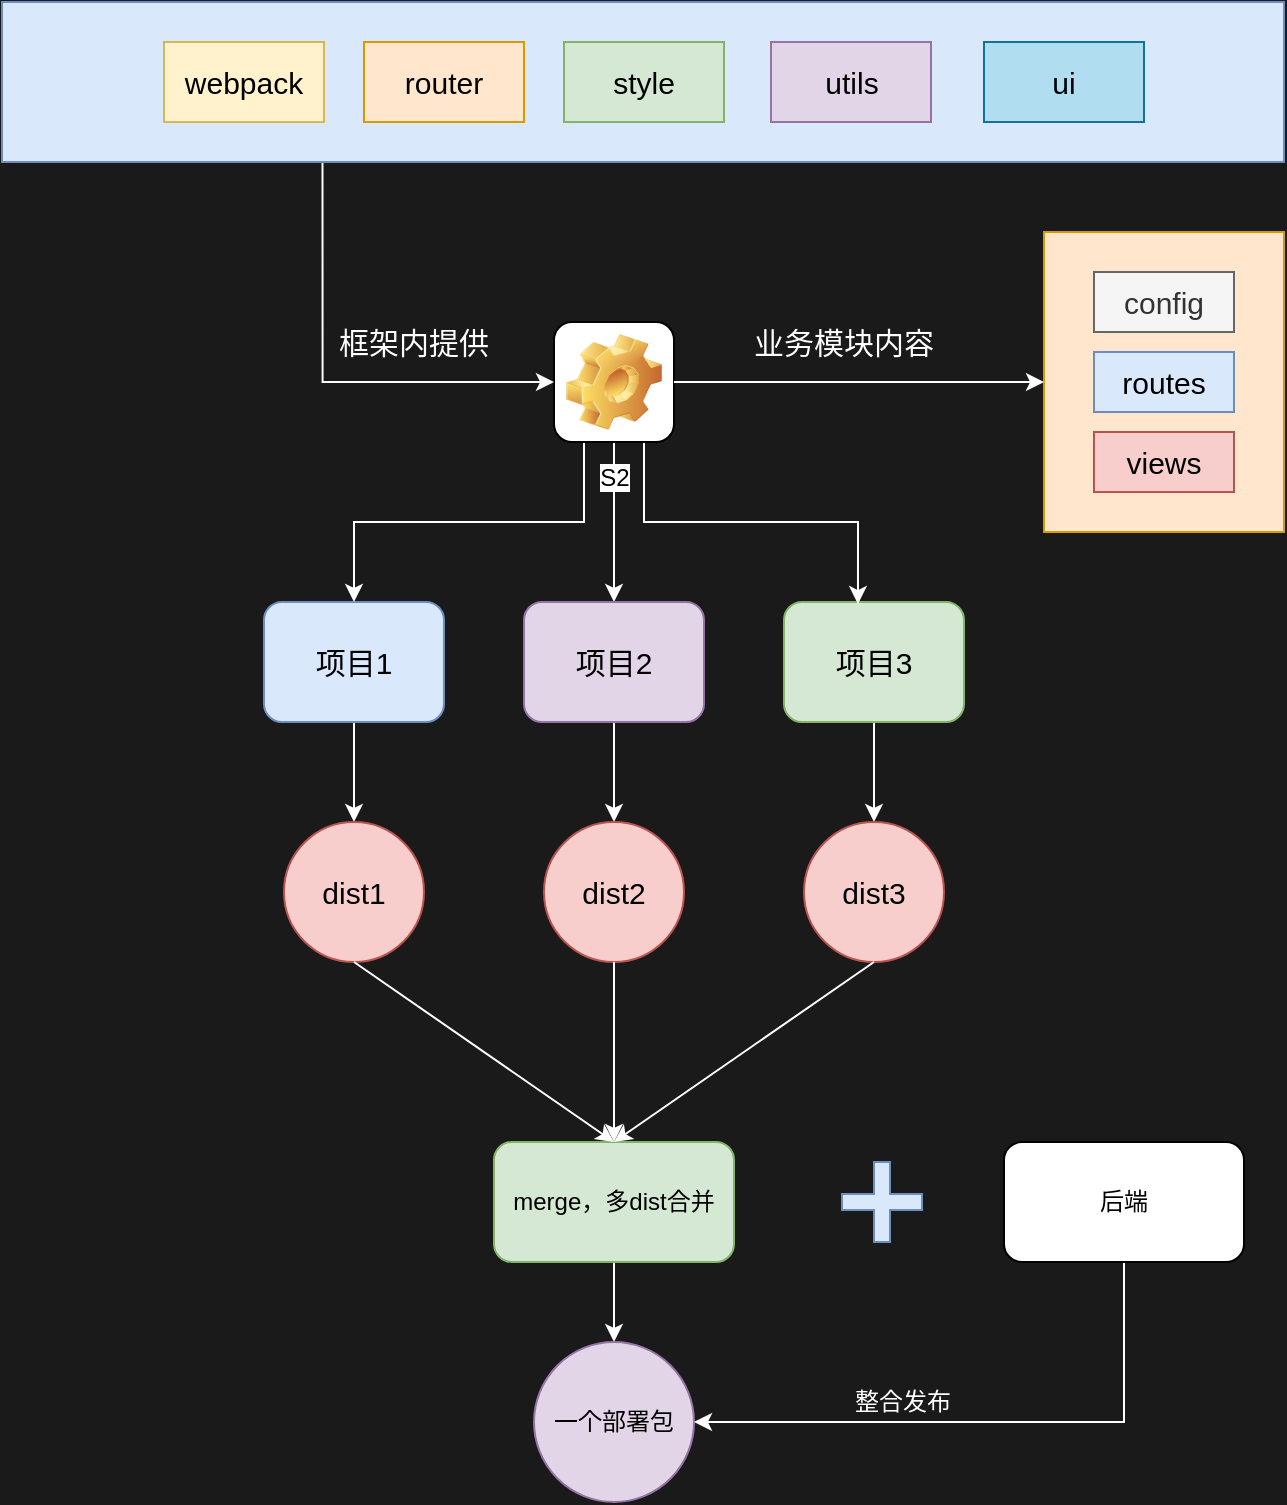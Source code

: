 <mxfile version="13.7.3" type="device"><diagram id="ozvp_xt9MLTs1pXutRkt" name="Page-1"><mxGraphModel dx="1422" dy="1882" grid="1" gridSize="10" guides="1" tooltips="1" connect="1" arrows="1" fold="1" page="1" pageScale="1" pageWidth="827" pageHeight="1169" background="#1A1A1A" math="0" shadow="0"><root><mxCell id="0"/><mxCell id="1" parent="0"/><mxCell id="SMZh0m5lQfiZK0LmAoFr-19" style="edgeStyle=orthogonalEdgeStyle;rounded=0;orthogonalLoop=1;jettySize=auto;html=1;exitX=0.5;exitY=1;exitDx=0;exitDy=0;entryX=0.5;entryY=0;entryDx=0;entryDy=0;strokeColor=#FFFFFF;" parent="1" source="SMZh0m5lQfiZK0LmAoFr-2" target="SMZh0m5lQfiZK0LmAoFr-15" edge="1"><mxGeometry relative="1" as="geometry"/></mxCell><mxCell id="SMZh0m5lQfiZK0LmAoFr-2" value="&lt;span style=&quot;font-size: 15px&quot;&gt;项目1&lt;/span&gt;" style="rounded=1;whiteSpace=wrap;html=1;fillColor=#dae8fc;strokeColor=#6c8ebf;" parent="1" vertex="1"><mxGeometry x="210" y="260" width="90" height="60" as="geometry"/></mxCell><mxCell id="SMZh0m5lQfiZK0LmAoFr-21" style="edgeStyle=orthogonalEdgeStyle;rounded=0;orthogonalLoop=1;jettySize=auto;html=1;exitX=0.5;exitY=1;exitDx=0;exitDy=0;entryX=0.5;entryY=0;entryDx=0;entryDy=0;strokeColor=#FFFFFF;" parent="1" source="SMZh0m5lQfiZK0LmAoFr-3" target="SMZh0m5lQfiZK0LmAoFr-17" edge="1"><mxGeometry relative="1" as="geometry"/></mxCell><mxCell id="SMZh0m5lQfiZK0LmAoFr-3" value="&lt;span style=&quot;font-size: 15px&quot;&gt;项目3&lt;/span&gt;" style="rounded=1;whiteSpace=wrap;html=1;fillColor=#d5e8d4;strokeColor=#82b366;" parent="1" vertex="1"><mxGeometry x="470" y="260" width="90" height="60" as="geometry"/></mxCell><mxCell id="SMZh0m5lQfiZK0LmAoFr-8" style="edgeStyle=orthogonalEdgeStyle;rounded=0;orthogonalLoop=1;jettySize=auto;html=1;exitX=0.25;exitY=1;exitDx=0;exitDy=0;strokeColor=#FFFFFF;" parent="1" source="SMZh0m5lQfiZK0LmAoFr-4" target="SMZh0m5lQfiZK0LmAoFr-2" edge="1"><mxGeometry relative="1" as="geometry"/></mxCell><mxCell id="SMZh0m5lQfiZK0LmAoFr-9" style="edgeStyle=orthogonalEdgeStyle;rounded=0;orthogonalLoop=1;jettySize=auto;html=1;exitX=0.5;exitY=1;exitDx=0;exitDy=0;strokeColor=#FFFFFF;" parent="1" source="SMZh0m5lQfiZK0LmAoFr-4" target="SMZh0m5lQfiZK0LmAoFr-7" edge="1"><mxGeometry relative="1" as="geometry"/></mxCell><mxCell id="SMZh0m5lQfiZK0LmAoFr-10" style="edgeStyle=orthogonalEdgeStyle;rounded=0;orthogonalLoop=1;jettySize=auto;html=1;exitX=0.75;exitY=1;exitDx=0;exitDy=0;entryX=0.411;entryY=0.017;entryDx=0;entryDy=0;entryPerimeter=0;strokeColor=#FFFFFF;" parent="1" source="SMZh0m5lQfiZK0LmAoFr-4" target="SMZh0m5lQfiZK0LmAoFr-3" edge="1"><mxGeometry relative="1" as="geometry"/></mxCell><mxCell id="SMZh0m5lQfiZK0LmAoFr-4" value="S2" style="icon;html=1;image=img/clipart/Gear_128x128.png" parent="1" vertex="1"><mxGeometry x="355" y="120" width="60" height="60" as="geometry"/></mxCell><mxCell id="SMZh0m5lQfiZK0LmAoFr-20" style="edgeStyle=orthogonalEdgeStyle;rounded=0;orthogonalLoop=1;jettySize=auto;html=1;exitX=0.5;exitY=1;exitDx=0;exitDy=0;entryX=0.5;entryY=0;entryDx=0;entryDy=0;strokeColor=#FFFFFF;" parent="1" source="SMZh0m5lQfiZK0LmAoFr-7" target="SMZh0m5lQfiZK0LmAoFr-16" edge="1"><mxGeometry relative="1" as="geometry"/></mxCell><mxCell id="SMZh0m5lQfiZK0LmAoFr-7" value="&lt;span style=&quot;font-size: 15px&quot;&gt;项目2&lt;/span&gt;" style="rounded=1;whiteSpace=wrap;html=1;fillColor=#e1d5e7;strokeColor=#9673a6;" parent="1" vertex="1"><mxGeometry x="340" y="260" width="90" height="60" as="geometry"/></mxCell><mxCell id="SMZh0m5lQfiZK0LmAoFr-15" value="&lt;font style=&quot;font-size: 15px&quot;&gt;dist1&lt;/font&gt;" style="ellipse;whiteSpace=wrap;html=1;aspect=fixed;fillColor=#f8cecc;strokeColor=#b85450;" parent="1" vertex="1"><mxGeometry x="220" y="370" width="70" height="70" as="geometry"/></mxCell><mxCell id="SMZh0m5lQfiZK0LmAoFr-16" value="&lt;font style=&quot;font-size: 15px&quot;&gt;dist2&lt;/font&gt;" style="ellipse;whiteSpace=wrap;html=1;aspect=fixed;fillColor=#f8cecc;strokeColor=#b85450;" parent="1" vertex="1"><mxGeometry x="350" y="370" width="70" height="70" as="geometry"/></mxCell><mxCell id="SMZh0m5lQfiZK0LmAoFr-17" value="&lt;font style=&quot;font-size: 15px&quot;&gt;dist3&lt;/font&gt;" style="ellipse;whiteSpace=wrap;html=1;aspect=fixed;fillColor=#f8cecc;strokeColor=#b85450;" parent="1" vertex="1"><mxGeometry x="480" y="370" width="70" height="70" as="geometry"/></mxCell><mxCell id="SMZh0m5lQfiZK0LmAoFr-28" style="edgeStyle=orthogonalEdgeStyle;rounded=0;orthogonalLoop=1;jettySize=auto;html=1;exitX=0.25;exitY=1;exitDx=0;exitDy=0;entryX=0;entryY=0.5;entryDx=0;entryDy=0;strokeColor=#FCFCFC;" parent="1" source="LYyuxKMacIJ7PNofsc4J-1" target="SMZh0m5lQfiZK0LmAoFr-4" edge="1"><mxGeometry relative="1" as="geometry"><mxPoint x="180" y="150" as="sourcePoint"/><Array as="points"><mxPoint x="239" y="150"/></Array></mxGeometry></mxCell><mxCell id="SMZh0m5lQfiZK0LmAoFr-30" value="" style="group;fillColor=#ffe6cc;strokeColor=#d79b00;" parent="1" vertex="1" connectable="0"><mxGeometry x="600" y="75" width="120" height="150" as="geometry"/></mxCell><mxCell id="SMZh0m5lQfiZK0LmAoFr-29" value="" style="rounded=0;whiteSpace=wrap;html=1;fillColor=#ffe6cc;strokeColor=#d79b00;" parent="SMZh0m5lQfiZK0LmAoFr-30" vertex="1"><mxGeometry width="120" height="150" as="geometry"/></mxCell><mxCell id="SMZh0m5lQfiZK0LmAoFr-23" value="&lt;font style=&quot;font-size: 15px&quot;&gt;config&lt;/font&gt;" style="rounded=0;whiteSpace=wrap;html=1;fillColor=#f5f5f5;strokeColor=#666666;fontColor=#333333;" parent="SMZh0m5lQfiZK0LmAoFr-30" vertex="1"><mxGeometry x="25" y="20" width="70" height="30" as="geometry"/></mxCell><mxCell id="SMZh0m5lQfiZK0LmAoFr-24" value="&lt;font style=&quot;font-size: 15px&quot;&gt;routes&lt;/font&gt;" style="rounded=0;whiteSpace=wrap;html=1;fillColor=#dae8fc;strokeColor=#6c8ebf;" parent="SMZh0m5lQfiZK0LmAoFr-30" vertex="1"><mxGeometry x="25" y="60" width="70" height="30" as="geometry"/></mxCell><mxCell id="SMZh0m5lQfiZK0LmAoFr-25" value="&lt;font style=&quot;font-size: 15px&quot;&gt;views&lt;/font&gt;" style="rounded=0;whiteSpace=wrap;html=1;fillColor=#f8cecc;strokeColor=#b85450;" parent="SMZh0m5lQfiZK0LmAoFr-30" vertex="1"><mxGeometry x="25" y="100" width="70" height="30" as="geometry"/></mxCell><mxCell id="SMZh0m5lQfiZK0LmAoFr-31" value="" style="endArrow=classic;html=1;entryX=0;entryY=0.5;entryDx=0;entryDy=0;exitX=1;exitY=0.5;exitDx=0;exitDy=0;strokeColor=#FFFFFF;" parent="1" source="SMZh0m5lQfiZK0LmAoFr-4" target="SMZh0m5lQfiZK0LmAoFr-29" edge="1"><mxGeometry width="50" height="50" relative="1" as="geometry"><mxPoint x="510" y="180" as="sourcePoint"/><mxPoint x="560" y="130" as="targetPoint"/></mxGeometry></mxCell><mxCell id="SMZh0m5lQfiZK0LmAoFr-32" value="&lt;font style=&quot;font-size: 15px&quot; color=&quot;#ffffff&quot;&gt;框架内提供&lt;/font&gt;" style="text;html=1;strokeColor=none;fillColor=none;align=center;verticalAlign=middle;whiteSpace=wrap;rounded=0;" parent="1" vertex="1"><mxGeometry x="245" y="120" width="80" height="20" as="geometry"/></mxCell><mxCell id="SMZh0m5lQfiZK0LmAoFr-33" value="&lt;font style=&quot;font-size: 15px&quot; color=&quot;#ffffff&quot;&gt;业务模块内容&lt;/font&gt;" style="text;html=1;strokeColor=none;fillColor=none;align=center;verticalAlign=middle;whiteSpace=wrap;rounded=0;" parent="1" vertex="1"><mxGeometry x="450" y="120" width="100" height="20" as="geometry"/></mxCell><mxCell id="LYyuxKMacIJ7PNofsc4J-14" style="edgeStyle=orthogonalEdgeStyle;rounded=0;orthogonalLoop=1;jettySize=auto;html=1;exitX=0.5;exitY=1;exitDx=0;exitDy=0;strokeColor=#FFFFFF;" parent="1" source="SMZh0m5lQfiZK0LmAoFr-34" target="LYyuxKMacIJ7PNofsc4J-11" edge="1"><mxGeometry relative="1" as="geometry"/></mxCell><mxCell id="SMZh0m5lQfiZK0LmAoFr-34" value="merge，多dist合并" style="rounded=1;whiteSpace=wrap;html=1;fillColor=#d5e8d4;strokeColor=#82b366;" parent="1" vertex="1"><mxGeometry x="325" y="530" width="120" height="60" as="geometry"/></mxCell><mxCell id="SMZh0m5lQfiZK0LmAoFr-35" value="" style="endArrow=classic;html=1;exitX=0.5;exitY=1;exitDx=0;exitDy=0;entryX=0.5;entryY=0;entryDx=0;entryDy=0;strokeColor=#FFFFFF;" parent="1" source="SMZh0m5lQfiZK0LmAoFr-15" target="SMZh0m5lQfiZK0LmAoFr-34" edge="1"><mxGeometry width="50" height="50" relative="1" as="geometry"><mxPoint x="230" y="570" as="sourcePoint"/><mxPoint x="280" y="520" as="targetPoint"/></mxGeometry></mxCell><mxCell id="SMZh0m5lQfiZK0LmAoFr-36" value="" style="endArrow=classic;html=1;entryX=0.5;entryY=0;entryDx=0;entryDy=0;exitX=0.5;exitY=1;exitDx=0;exitDy=0;strokeColor=#FFFFFF;" parent="1" source="SMZh0m5lQfiZK0LmAoFr-16" target="SMZh0m5lQfiZK0LmAoFr-34" edge="1"><mxGeometry width="50" height="50" relative="1" as="geometry"><mxPoint x="380" y="490" as="sourcePoint"/><mxPoint x="430" y="440" as="targetPoint"/></mxGeometry></mxCell><mxCell id="SMZh0m5lQfiZK0LmAoFr-37" value="" style="endArrow=classic;html=1;entryX=0.5;entryY=0;entryDx=0;entryDy=0;exitX=0.5;exitY=1;exitDx=0;exitDy=0;strokeColor=#FFFFFF;" parent="1" source="SMZh0m5lQfiZK0LmAoFr-17" target="SMZh0m5lQfiZK0LmAoFr-34" edge="1"><mxGeometry width="50" height="50" relative="1" as="geometry"><mxPoint x="450" y="530" as="sourcePoint"/><mxPoint x="500" y="480" as="targetPoint"/></mxGeometry></mxCell><mxCell id="LYyuxKMacIJ7PNofsc4J-1" value="" style="rounded=0;whiteSpace=wrap;html=1;fillColor=#dae8fc;strokeColor=#6c8ebf;" parent="1" vertex="1"><mxGeometry x="79" y="-40" width="641" height="80" as="geometry"/></mxCell><mxCell id="LYyuxKMacIJ7PNofsc4J-2" value="&lt;span style=&quot;font-size: 15px&quot;&gt;webpack&lt;/span&gt;" style="rounded=0;whiteSpace=wrap;html=1;fillColor=#fff2cc;strokeColor=#d6b656;" parent="1" vertex="1"><mxGeometry x="160" y="-20" width="80" height="40" as="geometry"/></mxCell><mxCell id="LYyuxKMacIJ7PNofsc4J-4" value="&lt;span style=&quot;font-size: 15px&quot;&gt;router&lt;/span&gt;" style="rounded=0;whiteSpace=wrap;html=1;fillColor=#ffe6cc;strokeColor=#d79b00;" parent="1" vertex="1"><mxGeometry x="260" y="-20" width="80" height="40" as="geometry"/></mxCell><mxCell id="LYyuxKMacIJ7PNofsc4J-5" value="&lt;span style=&quot;font-size: 15px&quot;&gt;style&lt;/span&gt;" style="rounded=0;whiteSpace=wrap;html=1;fillColor=#d5e8d4;strokeColor=#82b366;" parent="1" vertex="1"><mxGeometry x="360" y="-20" width="80" height="40" as="geometry"/></mxCell><mxCell id="LYyuxKMacIJ7PNofsc4J-6" value="&lt;span style=&quot;font-size: 15px&quot;&gt;utils&lt;/span&gt;" style="rounded=0;whiteSpace=wrap;html=1;fillColor=#e1d5e7;strokeColor=#9673a6;" parent="1" vertex="1"><mxGeometry x="463.5" y="-20" width="80" height="40" as="geometry"/></mxCell><mxCell id="LYyuxKMacIJ7PNofsc4J-7" value="&lt;span style=&quot;font-size: 15px&quot;&gt;ui&lt;/span&gt;" style="rounded=0;whiteSpace=wrap;html=1;fillColor=#b1ddf0;strokeColor=#10739e;" parent="1" vertex="1"><mxGeometry x="570" y="-20" width="80" height="40" as="geometry"/></mxCell><mxCell id="LYyuxKMacIJ7PNofsc4J-11" value="一个部署包" style="ellipse;whiteSpace=wrap;html=1;aspect=fixed;fillColor=#e1d5e7;strokeColor=#9673a6;" parent="1" vertex="1"><mxGeometry x="345" y="630" width="80" height="80" as="geometry"/></mxCell><mxCell id="kwdF_Ezs7xI8hMJsnxPO-7" style="edgeStyle=orthogonalEdgeStyle;rounded=0;orthogonalLoop=1;jettySize=auto;html=1;exitX=0.5;exitY=1;exitDx=0;exitDy=0;entryX=1;entryY=0.5;entryDx=0;entryDy=0;strokeColor=#FFFFFF;" edge="1" parent="1" source="kwdF_Ezs7xI8hMJsnxPO-2" target="LYyuxKMacIJ7PNofsc4J-11"><mxGeometry relative="1" as="geometry"/></mxCell><mxCell id="kwdF_Ezs7xI8hMJsnxPO-2" value="后端" style="rounded=1;whiteSpace=wrap;html=1;" vertex="1" parent="1"><mxGeometry x="580" y="530" width="120" height="60" as="geometry"/></mxCell><mxCell id="kwdF_Ezs7xI8hMJsnxPO-5" value="" style="shape=cross;whiteSpace=wrap;html=1;fillColor=#dae8fc;strokeColor=#6c8ebf;" vertex="1" parent="1"><mxGeometry x="499" y="540" width="40" height="40" as="geometry"/></mxCell><mxCell id="kwdF_Ezs7xI8hMJsnxPO-8" value="&lt;font color=&quot;#ffffff&quot;&gt;整合发布&lt;/font&gt;" style="text;html=1;strokeColor=none;fillColor=none;align=center;verticalAlign=middle;whiteSpace=wrap;rounded=0;" vertex="1" parent="1"><mxGeometry x="479" y="650" width="101" height="20" as="geometry"/></mxCell></root></mxGraphModel></diagram></mxfile>